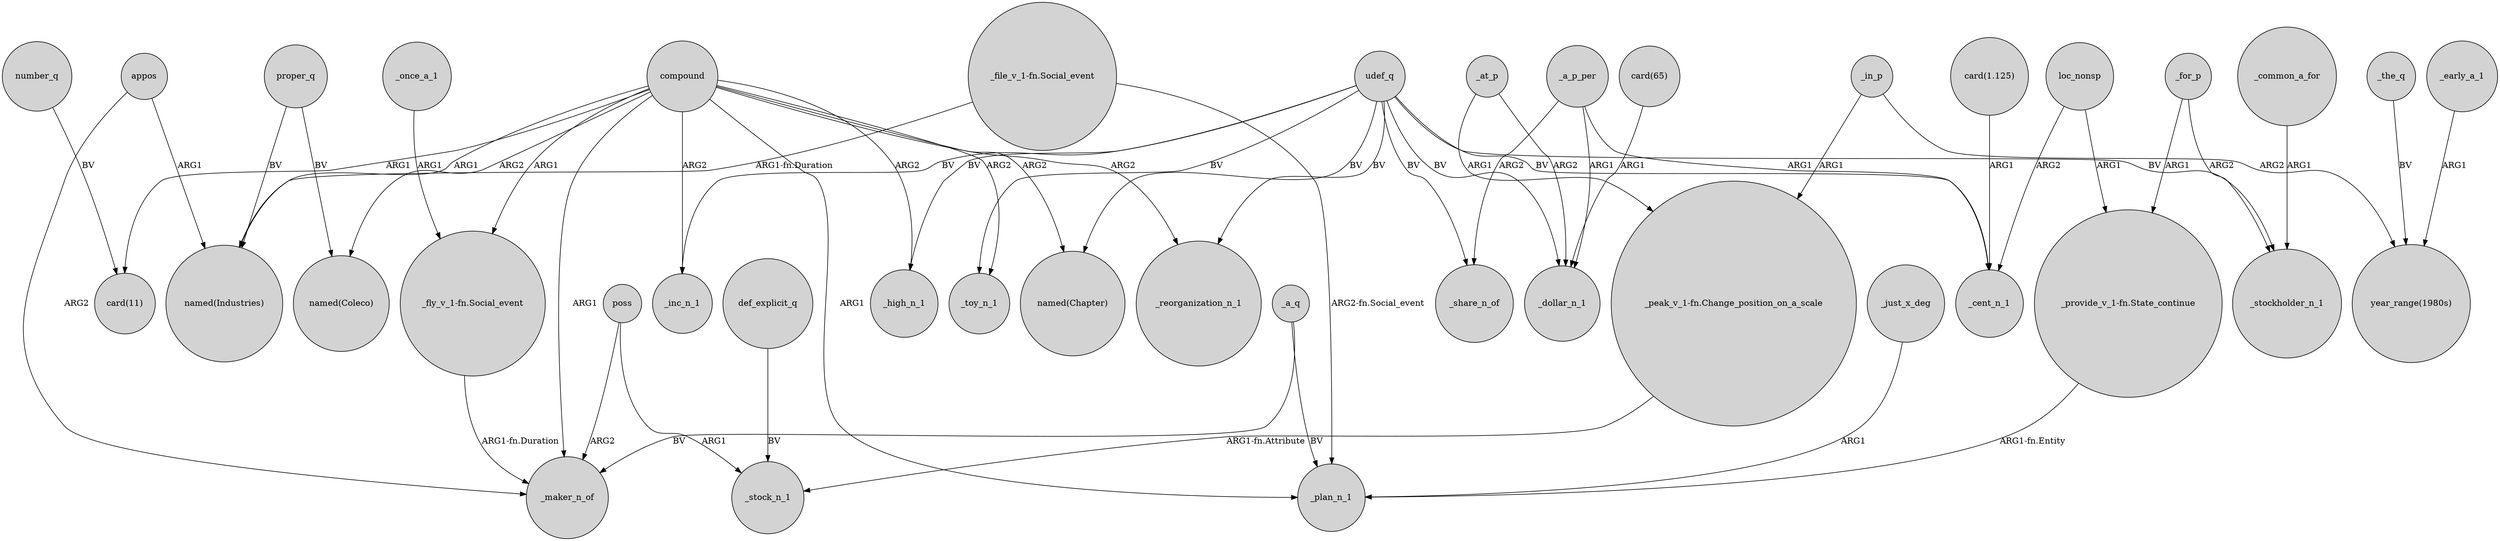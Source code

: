 digraph {
	node [shape=circle style=filled]
	proper_q -> "named(Industries)" [label=BV]
	compound -> "card(11)" [label=ARG1]
	compound -> _high_n_1 [label=ARG2]
	_just_x_deg -> _plan_n_1 [label=ARG1]
	_a_p_per -> _cent_n_1 [label=ARG1]
	_once_a_1 -> "_fly_v_1-fn.Social_event" [label=ARG1]
	_in_p -> "year_range(1980s)" [label=ARG2]
	compound -> "named(Industries)" [label=ARG1]
	udef_q -> _stockholder_n_1 [label=BV]
	compound -> _toy_n_1 [label=ARG2]
	def_explicit_q -> _stock_n_1 [label=BV]
	_early_a_1 -> "year_range(1980s)" [label=ARG1]
	"_file_v_1-fn.Social_event" -> _plan_n_1 [label="ARG2-fn.Social_event"]
	"_provide_v_1-fn.State_continue" -> _plan_n_1 [label="ARG1-fn.Entity"]
	udef_q -> _cent_n_1 [label=BV]
	"_fly_v_1-fn.Social_event" -> _maker_n_of [label="ARG1-fn.Duration"]
	loc_nonsp -> _cent_n_1 [label=ARG2]
	compound -> "_fly_v_1-fn.Social_event" [label=ARG1]
	compound -> "named(Chapter)" [label=ARG2]
	_at_p -> "_peak_v_1-fn.Change_position_on_a_scale" [label=ARG1]
	_the_q -> "year_range(1980s)" [label=BV]
	udef_q -> _inc_n_1 [label=BV]
	_at_p -> _dollar_n_1 [label=ARG2]
	udef_q -> _toy_n_1 [label=BV]
	compound -> _inc_n_1 [label=ARG2]
	_a_p_per -> _share_n_of [label=ARG2]
	udef_q -> _high_n_1 [label=BV]
	compound -> _reorganization_n_1 [label=ARG2]
	appos -> _maker_n_of [label=ARG2]
	_a_q -> _plan_n_1 [label=BV]
	udef_q -> _share_n_of [label=BV]
	_for_p -> _stockholder_n_1 [label=ARG2]
	poss -> _stock_n_1 [label=ARG1]
	"card(65)" -> _dollar_n_1 [label=ARG1]
	udef_q -> _reorganization_n_1 [label=BV]
	udef_q -> _dollar_n_1 [label=BV]
	"card(1.125)" -> _cent_n_1 [label=ARG1]
	appos -> "named(Industries)" [label=ARG1]
	poss -> _maker_n_of [label=ARG2]
	_a_p_per -> _dollar_n_1 [label=ARG1]
	"_peak_v_1-fn.Change_position_on_a_scale" -> _stock_n_1 [label="ARG1-fn.Attribute"]
	loc_nonsp -> "_provide_v_1-fn.State_continue" [label=ARG1]
	udef_q -> "named(Chapter)" [label=BV]
	compound -> _maker_n_of [label=ARG1]
	_in_p -> "_peak_v_1-fn.Change_position_on_a_scale" [label=ARG1]
	compound -> _plan_n_1 [label=ARG1]
	proper_q -> "named(Coleco)" [label=BV]
	_common_a_for -> _stockholder_n_1 [label=ARG1]
	number_q -> "card(11)" [label=BV]
	_a_q -> _maker_n_of [label=BV]
	_for_p -> "_provide_v_1-fn.State_continue" [label=ARG1]
	"_file_v_1-fn.Social_event" -> "named(Industries)" [label="ARG1-fn.Duration"]
	compound -> "named(Coleco)" [label=ARG2]
}
